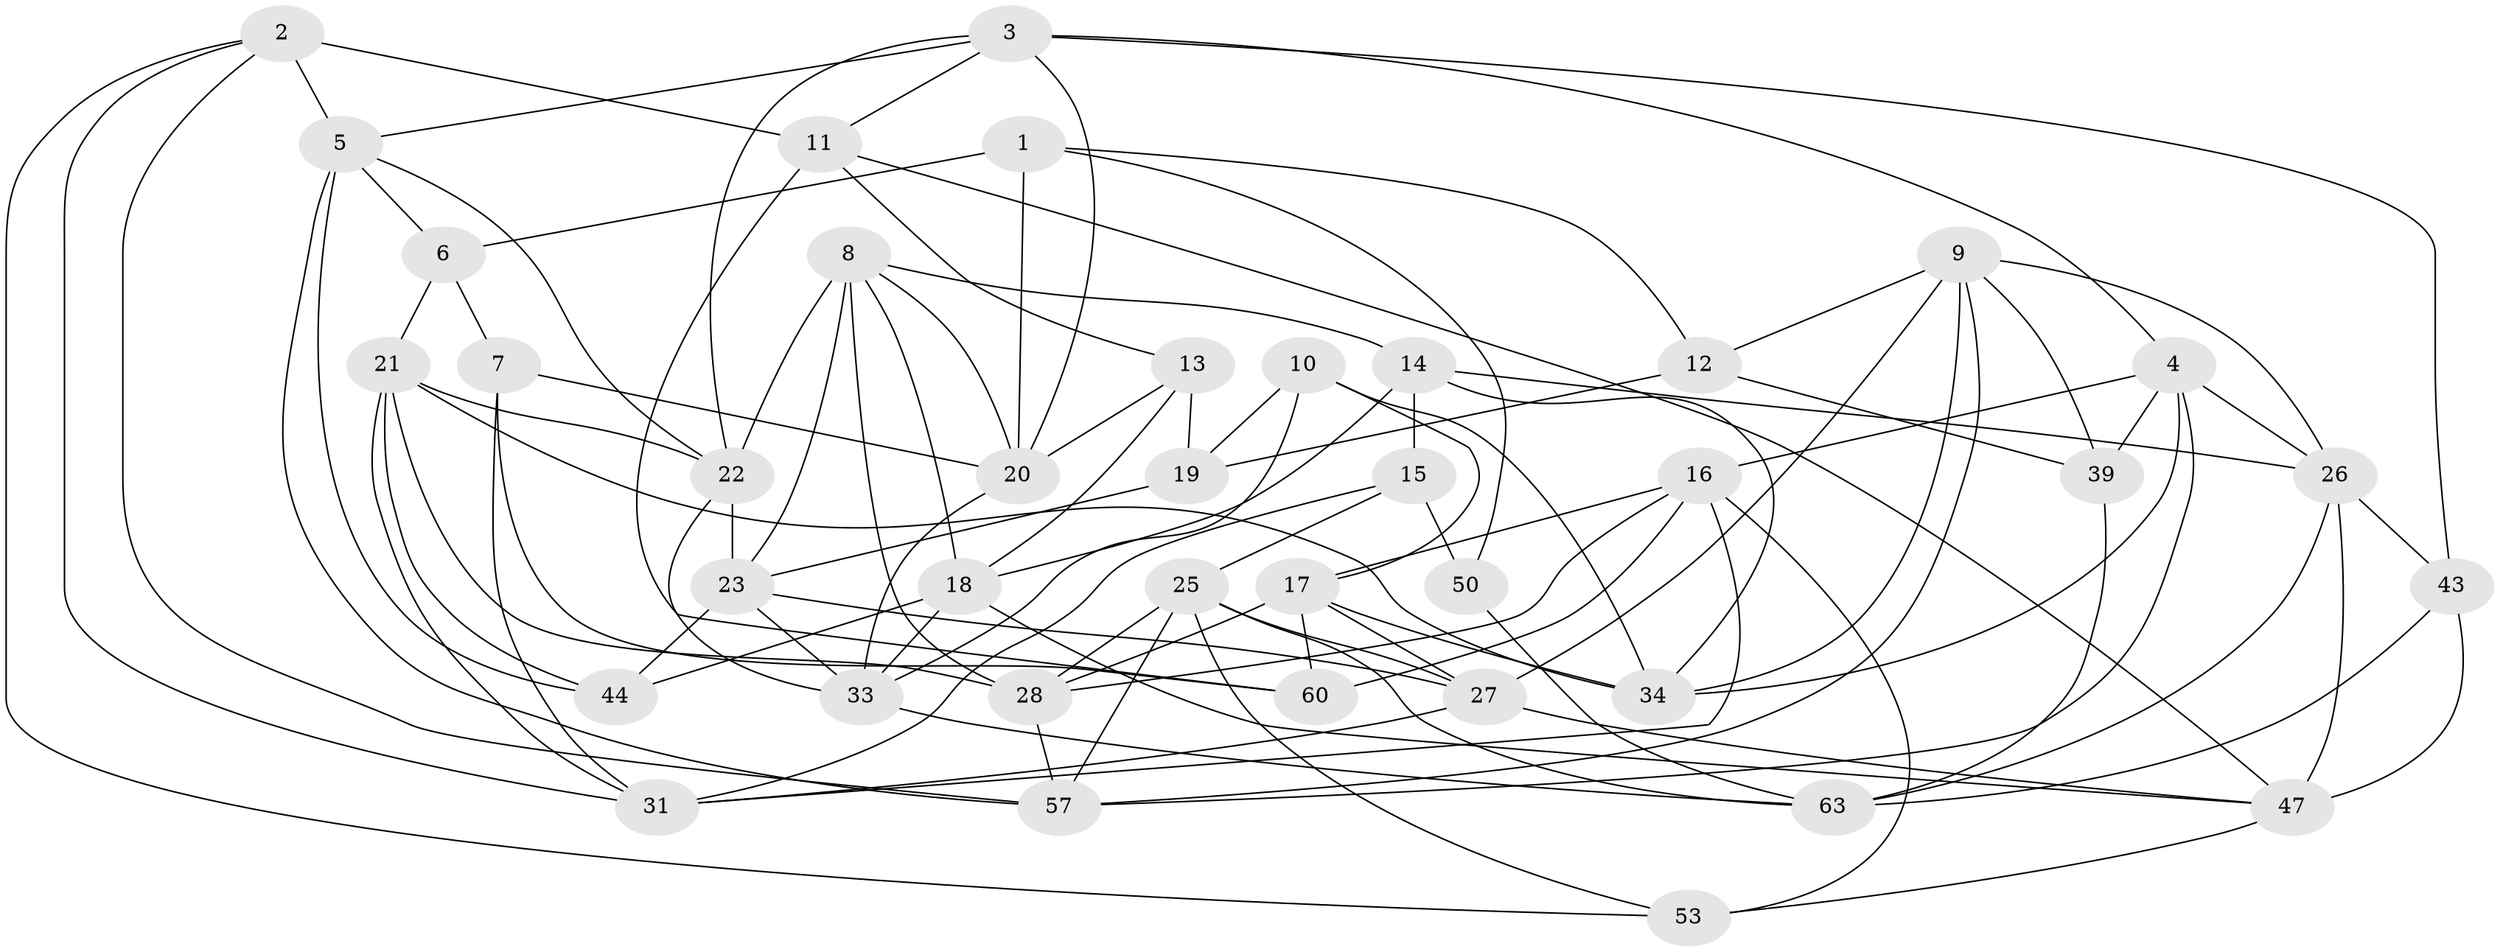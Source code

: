 // Generated by graph-tools (version 1.1) at 2025/52/02/27/25 19:52:32]
// undirected, 39 vertices, 101 edges
graph export_dot {
graph [start="1"]
  node [color=gray90,style=filled];
  1;
  2 [super="+46"];
  3 [super="+30"];
  4 [super="+24"];
  5 [super="+40"];
  6;
  7;
  8 [super="+48"];
  9 [super="+42"];
  10;
  11 [super="+61"];
  12;
  13;
  14 [super="+62"];
  15 [super="+55"];
  16 [super="+38"];
  17 [super="+59"];
  18 [super="+37"];
  19;
  20 [super="+51"];
  21 [super="+41"];
  22 [super="+45"];
  23 [super="+35"];
  25 [super="+29"];
  26 [super="+36"];
  27 [super="+49"];
  28 [super="+32"];
  31 [super="+56"];
  33 [super="+54"];
  34 [super="+52"];
  39;
  43;
  44;
  47 [super="+64"];
  50;
  53;
  57 [super="+58"];
  60;
  63 [super="+65"];
  1 -- 6;
  1 -- 50;
  1 -- 12;
  1 -- 20;
  2 -- 11 [weight=2];
  2 -- 57;
  2 -- 53;
  2 -- 5;
  2 -- 31;
  3 -- 5;
  3 -- 4;
  3 -- 43;
  3 -- 20;
  3 -- 11;
  3 -- 22;
  4 -- 16;
  4 -- 39;
  4 -- 57;
  4 -- 34;
  4 -- 26;
  5 -- 44;
  5 -- 57;
  5 -- 22;
  5 -- 6;
  6 -- 7;
  6 -- 21;
  7 -- 20;
  7 -- 31;
  7 -- 60;
  8 -- 22;
  8 -- 23;
  8 -- 28;
  8 -- 18;
  8 -- 20;
  8 -- 14;
  9 -- 39;
  9 -- 27;
  9 -- 57;
  9 -- 34;
  9 -- 12;
  9 -- 26;
  10 -- 19;
  10 -- 33;
  10 -- 34;
  10 -- 17;
  11 -- 60;
  11 -- 47;
  11 -- 13;
  12 -- 39;
  12 -- 19;
  13 -- 18;
  13 -- 19;
  13 -- 20;
  14 -- 15 [weight=2];
  14 -- 34;
  14 -- 18;
  14 -- 26;
  15 -- 50 [weight=2];
  15 -- 31;
  15 -- 25;
  16 -- 17;
  16 -- 31;
  16 -- 28;
  16 -- 53;
  16 -- 60;
  17 -- 34;
  17 -- 28;
  17 -- 60;
  17 -- 27;
  18 -- 47;
  18 -- 33;
  18 -- 44;
  19 -- 23;
  20 -- 33;
  21 -- 44;
  21 -- 31;
  21 -- 34;
  21 -- 28;
  21 -- 22;
  22 -- 23;
  22 -- 33;
  23 -- 27;
  23 -- 33;
  23 -- 44;
  25 -- 53;
  25 -- 57;
  25 -- 63;
  25 -- 28;
  25 -- 27;
  26 -- 43;
  26 -- 47;
  26 -- 63;
  27 -- 47;
  27 -- 31;
  28 -- 57;
  33 -- 63;
  39 -- 63;
  43 -- 63;
  43 -- 47;
  47 -- 53;
  50 -- 63;
}

